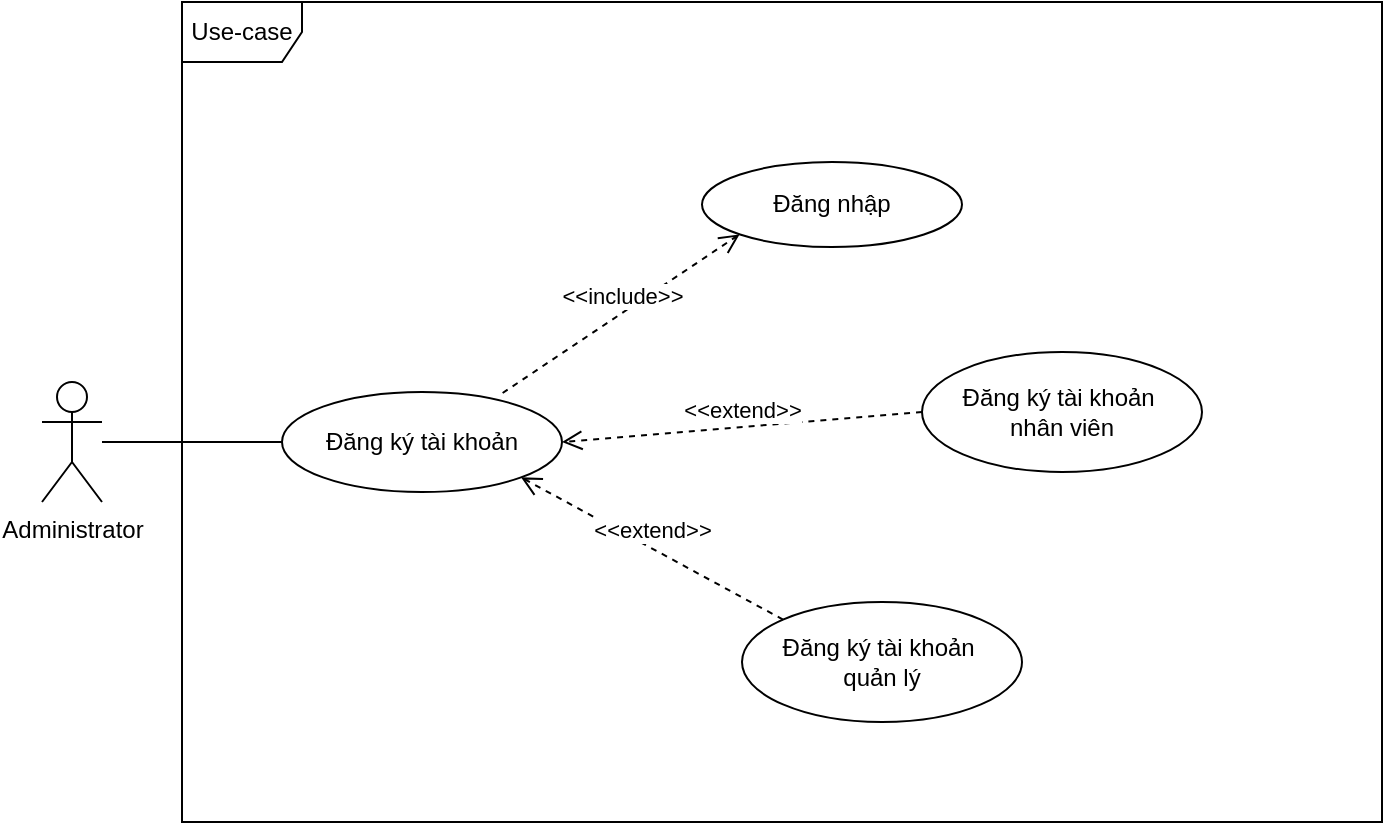 <mxfile version="24.0.4" type="device">
  <diagram name="Page-1" id="yigEy503R6zfOgUrzvSg">
    <mxGraphModel dx="875" dy="518" grid="1" gridSize="10" guides="1" tooltips="1" connect="1" arrows="1" fold="1" page="1" pageScale="1" pageWidth="850" pageHeight="1100" math="0" shadow="0">
      <root>
        <mxCell id="0" />
        <mxCell id="1" parent="0" />
        <mxCell id="pZ8wVZUFAuNEST3vuQPA-1" value="&lt;div&gt;Administrator&lt;/div&gt;" style="shape=umlActor;verticalLabelPosition=bottom;verticalAlign=top;html=1;" vertex="1" parent="1">
          <mxGeometry x="190" y="320" width="30" height="60" as="geometry" />
        </mxCell>
        <mxCell id="pZ8wVZUFAuNEST3vuQPA-4" value="Use-case" style="shape=umlFrame;whiteSpace=wrap;html=1;pointerEvents=0;" vertex="1" parent="1">
          <mxGeometry x="260" y="130" width="600" height="410" as="geometry" />
        </mxCell>
        <mxCell id="pZ8wVZUFAuNEST3vuQPA-5" value="Đăng ký tài khoản" style="ellipse;whiteSpace=wrap;html=1;" vertex="1" parent="1">
          <mxGeometry x="310" y="325" width="140" height="50" as="geometry" />
        </mxCell>
        <mxCell id="pZ8wVZUFAuNEST3vuQPA-6" value="" style="endArrow=none;html=1;rounded=0;entryX=0;entryY=0.5;entryDx=0;entryDy=0;" edge="1" parent="1" source="pZ8wVZUFAuNEST3vuQPA-1" target="pZ8wVZUFAuNEST3vuQPA-5">
          <mxGeometry width="50" height="50" relative="1" as="geometry">
            <mxPoint x="220" y="380" as="sourcePoint" />
            <mxPoint x="270" y="330" as="targetPoint" />
          </mxGeometry>
        </mxCell>
        <mxCell id="pZ8wVZUFAuNEST3vuQPA-7" value="Đăng nhập" style="ellipse;whiteSpace=wrap;html=1;" vertex="1" parent="1">
          <mxGeometry x="520" y="210" width="130" height="42.5" as="geometry" />
        </mxCell>
        <mxCell id="pZ8wVZUFAuNEST3vuQPA-8" value="&amp;lt;&amp;lt;include&amp;gt;&amp;gt;" style="html=1;verticalAlign=bottom;endArrow=open;dashed=1;endSize=8;curved=0;rounded=0;entryX=0;entryY=1;entryDx=0;entryDy=0;exitX=0.788;exitY=0.01;exitDx=0;exitDy=0;exitPerimeter=0;" edge="1" parent="1" source="pZ8wVZUFAuNEST3vuQPA-5" target="pZ8wVZUFAuNEST3vuQPA-7">
          <mxGeometry relative="1" as="geometry">
            <mxPoint x="530" y="178" as="sourcePoint" />
            <mxPoint x="340" y="95" as="targetPoint" />
          </mxGeometry>
        </mxCell>
        <mxCell id="pZ8wVZUFAuNEST3vuQPA-10" value="Đăng ký tài khoản&amp;nbsp;&lt;div&gt;nhân viên&lt;/div&gt;" style="ellipse;whiteSpace=wrap;html=1;" vertex="1" parent="1">
          <mxGeometry x="630" y="305" width="140" height="60" as="geometry" />
        </mxCell>
        <mxCell id="pZ8wVZUFAuNEST3vuQPA-11" value="Đăng ký tài khoản&amp;nbsp;&lt;div&gt;quản lý&lt;/div&gt;" style="ellipse;whiteSpace=wrap;html=1;" vertex="1" parent="1">
          <mxGeometry x="540" y="430" width="140" height="60" as="geometry" />
        </mxCell>
        <mxCell id="pZ8wVZUFAuNEST3vuQPA-14" value="&amp;lt;&amp;lt;extend&amp;gt;&amp;gt;" style="html=1;verticalAlign=bottom;endArrow=open;dashed=1;endSize=8;curved=0;rounded=0;entryX=1;entryY=1;entryDx=0;entryDy=0;exitX=0;exitY=0;exitDx=0;exitDy=0;" edge="1" parent="1" source="pZ8wVZUFAuNEST3vuQPA-11" target="pZ8wVZUFAuNEST3vuQPA-5">
          <mxGeometry relative="1" as="geometry">
            <mxPoint x="470" y="620" as="sourcePoint" />
            <mxPoint x="631" y="454" as="targetPoint" />
          </mxGeometry>
        </mxCell>
        <mxCell id="pZ8wVZUFAuNEST3vuQPA-15" value="&amp;lt;&amp;lt;extend&amp;gt;&amp;gt;" style="html=1;verticalAlign=bottom;endArrow=open;dashed=1;endSize=8;curved=0;rounded=0;entryX=1;entryY=0.5;entryDx=0;entryDy=0;exitX=0;exitY=0.5;exitDx=0;exitDy=0;" edge="1" parent="1" source="pZ8wVZUFAuNEST3vuQPA-10" target="pZ8wVZUFAuNEST3vuQPA-5">
          <mxGeometry relative="1" as="geometry">
            <mxPoint x="480" y="630" as="sourcePoint" />
            <mxPoint x="680" y="445" as="targetPoint" />
          </mxGeometry>
        </mxCell>
      </root>
    </mxGraphModel>
  </diagram>
</mxfile>
